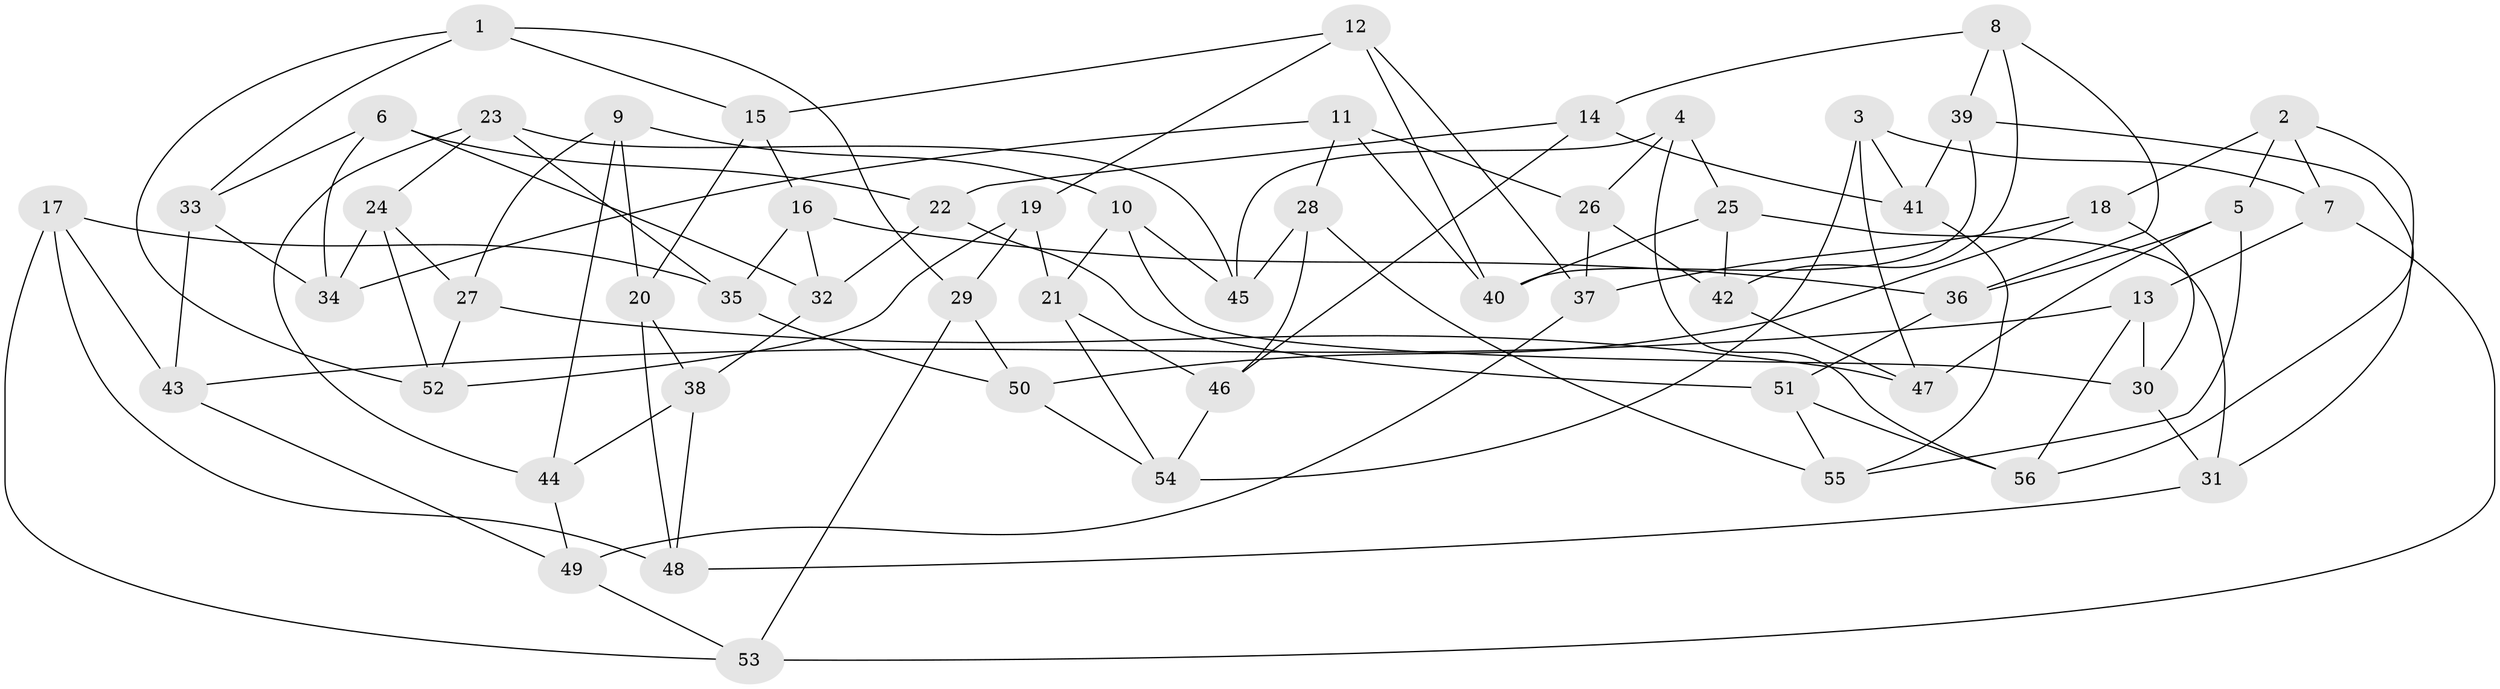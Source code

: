 // Generated by graph-tools (version 1.1) at 2025/26/03/09/25 03:26:52]
// undirected, 56 vertices, 112 edges
graph export_dot {
graph [start="1"]
  node [color=gray90,style=filled];
  1;
  2;
  3;
  4;
  5;
  6;
  7;
  8;
  9;
  10;
  11;
  12;
  13;
  14;
  15;
  16;
  17;
  18;
  19;
  20;
  21;
  22;
  23;
  24;
  25;
  26;
  27;
  28;
  29;
  30;
  31;
  32;
  33;
  34;
  35;
  36;
  37;
  38;
  39;
  40;
  41;
  42;
  43;
  44;
  45;
  46;
  47;
  48;
  49;
  50;
  51;
  52;
  53;
  54;
  55;
  56;
  1 -- 33;
  1 -- 29;
  1 -- 52;
  1 -- 15;
  2 -- 7;
  2 -- 18;
  2 -- 31;
  2 -- 5;
  3 -- 47;
  3 -- 7;
  3 -- 54;
  3 -- 41;
  4 -- 26;
  4 -- 56;
  4 -- 25;
  4 -- 45;
  5 -- 47;
  5 -- 55;
  5 -- 36;
  6 -- 33;
  6 -- 22;
  6 -- 34;
  6 -- 32;
  7 -- 53;
  7 -- 13;
  8 -- 36;
  8 -- 39;
  8 -- 14;
  8 -- 42;
  9 -- 10;
  9 -- 44;
  9 -- 27;
  9 -- 20;
  10 -- 21;
  10 -- 45;
  10 -- 30;
  11 -- 34;
  11 -- 40;
  11 -- 28;
  11 -- 26;
  12 -- 37;
  12 -- 15;
  12 -- 40;
  12 -- 19;
  13 -- 43;
  13 -- 30;
  13 -- 56;
  14 -- 22;
  14 -- 41;
  14 -- 46;
  15 -- 16;
  15 -- 20;
  16 -- 36;
  16 -- 35;
  16 -- 32;
  17 -- 48;
  17 -- 35;
  17 -- 43;
  17 -- 53;
  18 -- 30;
  18 -- 37;
  18 -- 50;
  19 -- 52;
  19 -- 21;
  19 -- 29;
  20 -- 48;
  20 -- 38;
  21 -- 54;
  21 -- 46;
  22 -- 32;
  22 -- 51;
  23 -- 35;
  23 -- 45;
  23 -- 44;
  23 -- 24;
  24 -- 27;
  24 -- 34;
  24 -- 52;
  25 -- 31;
  25 -- 40;
  25 -- 42;
  26 -- 42;
  26 -- 37;
  27 -- 47;
  27 -- 52;
  28 -- 46;
  28 -- 45;
  28 -- 55;
  29 -- 53;
  29 -- 50;
  30 -- 31;
  31 -- 48;
  32 -- 38;
  33 -- 43;
  33 -- 34;
  35 -- 50;
  36 -- 51;
  37 -- 49;
  38 -- 48;
  38 -- 44;
  39 -- 41;
  39 -- 40;
  39 -- 56;
  41 -- 55;
  42 -- 47;
  43 -- 49;
  44 -- 49;
  46 -- 54;
  49 -- 53;
  50 -- 54;
  51 -- 56;
  51 -- 55;
}
